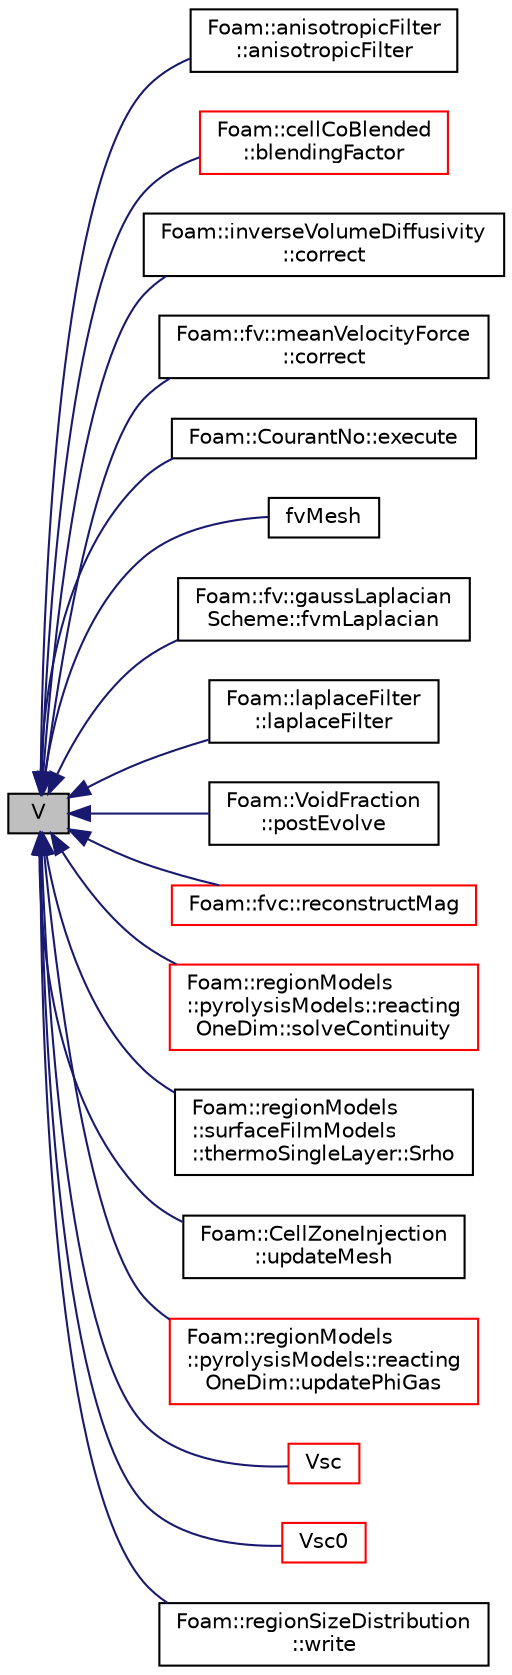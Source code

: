digraph "V"
{
  bgcolor="transparent";
  edge [fontname="Helvetica",fontsize="10",labelfontname="Helvetica",labelfontsize="10"];
  node [fontname="Helvetica",fontsize="10",shape=record];
  rankdir="LR";
  Node1 [label="V",height=0.2,width=0.4,color="black", fillcolor="grey75", style="filled", fontcolor="black"];
  Node1 -> Node2 [dir="back",color="midnightblue",fontsize="10",style="solid",fontname="Helvetica"];
  Node2 [label="Foam::anisotropicFilter\l::anisotropicFilter",height=0.2,width=0.4,color="black",URL="$a00059.html#a1054a3bdd9be3f4b6109caf21ffcf3b9",tooltip="Construct from components. "];
  Node1 -> Node3 [dir="back",color="midnightblue",fontsize="10",style="solid",fontname="Helvetica"];
  Node3 [label="Foam::cellCoBlended\l::blendingFactor",height=0.2,width=0.4,color="red",URL="$a00210.html#a82617bba2d0f481ec5866b91793d5703",tooltip="Return the face-based blending factor. "];
  Node1 -> Node4 [dir="back",color="midnightblue",fontsize="10",style="solid",fontname="Helvetica"];
  Node4 [label="Foam::inverseVolumeDiffusivity\l::correct",height=0.2,width=0.4,color="black",URL="$a01171.html#a3ae44b28050c3aa494c1d8e18cf618c1",tooltip="Correct the motion diffusivity. "];
  Node1 -> Node5 [dir="back",color="midnightblue",fontsize="10",style="solid",fontname="Helvetica"];
  Node5 [label="Foam::fv::meanVelocityForce\l::correct",height=0.2,width=0.4,color="black",URL="$a01454.html#af64a8370e8d125e1f4e89a34e15cb955",tooltip="Correct the pressure gradient. "];
  Node1 -> Node6 [dir="back",color="midnightblue",fontsize="10",style="solid",fontname="Helvetica"];
  Node6 [label="Foam::CourantNo::execute",height=0.2,width=0.4,color="black",URL="$a00424.html#a61af3e60b94ae3e748f6fbac1e794af7",tooltip="Execute, currently does nothing. "];
  Node1 -> Node7 [dir="back",color="midnightblue",fontsize="10",style="solid",fontname="Helvetica"];
  Node7 [label="fvMesh",height=0.2,width=0.4,color="black",URL="$a00876.html#a0c27d0e427e192f6dd4cd0efe7fb3baa",tooltip="Construct from IOobject. "];
  Node1 -> Node8 [dir="back",color="midnightblue",fontsize="10",style="solid",fontname="Helvetica"];
  Node8 [label="Foam::fv::gaussLaplacian\lScheme::fvmLaplacian",height=0.2,width=0.4,color="black",URL="$a00906.html#ac363258e34a38773cd5e029506a4b945"];
  Node1 -> Node9 [dir="back",color="midnightblue",fontsize="10",style="solid",fontname="Helvetica"];
  Node9 [label="Foam::laplaceFilter\l::laplaceFilter",height=0.2,width=0.4,color="black",URL="$a01270.html#a87f186f0b5de562cf1f79251fec52491",tooltip="Construct from components. "];
  Node1 -> Node10 [dir="back",color="midnightblue",fontsize="10",style="solid",fontname="Helvetica"];
  Node10 [label="Foam::VoidFraction\l::postEvolve",height=0.2,width=0.4,color="black",URL="$a02804.html#a0bf23f36eb3424966e359419a566eb0a",tooltip="Post-evolve hook. "];
  Node1 -> Node11 [dir="back",color="midnightblue",fontsize="10",style="solid",fontname="Helvetica"];
  Node11 [label="Foam::fvc::reconstructMag",height=0.2,width=0.4,color="red",URL="$a10759.html#a29cdad91ee3fc2ac251ac2b4872557da"];
  Node1 -> Node12 [dir="back",color="midnightblue",fontsize="10",style="solid",fontname="Helvetica"];
  Node12 [label="Foam::regionModels\l::pyrolysisModels::reacting\lOneDim::solveContinuity",height=0.2,width=0.4,color="red",URL="$a02088.html#a1a4c7f06441e29b9703723dfd2e5976d",tooltip="Solve continuity equation. "];
  Node1 -> Node13 [dir="back",color="midnightblue",fontsize="10",style="solid",fontname="Helvetica"];
  Node13 [label="Foam::regionModels\l::surfaceFilmModels\l::thermoSingleLayer::Srho",height=0.2,width=0.4,color="black",URL="$a02597.html#a0d934b56b1d65fceffbe07a692719aa2",tooltip="Return total mass source - Eulerian phase only. "];
  Node1 -> Node14 [dir="back",color="midnightblue",fontsize="10",style="solid",fontname="Helvetica"];
  Node14 [label="Foam::CellZoneInjection\l::updateMesh",height=0.2,width=0.4,color="black",URL="$a00247.html#ae5693a309a936ac1040dd48c2881677f",tooltip="Set injector locations when mesh is updated. "];
  Node1 -> Node15 [dir="back",color="midnightblue",fontsize="10",style="solid",fontname="Helvetica"];
  Node15 [label="Foam::regionModels\l::pyrolysisModels::reacting\lOneDim::updatePhiGas",height=0.2,width=0.4,color="red",URL="$a02088.html#a7929b3edb2e13e93a3e98e85bfd45b43",tooltip="Update enthalpy flux for pyrolysis gases. "];
  Node1 -> Node16 [dir="back",color="midnightblue",fontsize="10",style="solid",fontname="Helvetica"];
  Node16 [label="Vsc",height=0.2,width=0.4,color="red",URL="$a00876.html#a5a273d7a61849534a052f5f74a4428bc",tooltip="Return sub-cycle cell volumes. "];
  Node1 -> Node17 [dir="back",color="midnightblue",fontsize="10",style="solid",fontname="Helvetica"];
  Node17 [label="Vsc0",height=0.2,width=0.4,color="red",URL="$a00876.html#a26f4d12efb215c3c5e20c9388aabfa00",tooltip="Return sub-cycl old-time cell volumes. "];
  Node1 -> Node18 [dir="back",color="midnightblue",fontsize="10",style="solid",fontname="Helvetica"];
  Node18 [label="Foam::regionSizeDistribution\l::write",height=0.2,width=0.4,color="black",URL="$a02141.html#aac759501cf6c7895a70eecbef0226ae1",tooltip="Calculate the regionSizeDistribution and write. "];
}
